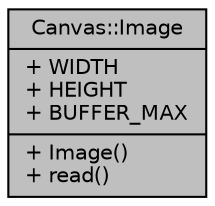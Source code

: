 digraph "Canvas::Image"
{
  edge [fontname="Helvetica",fontsize="10",labelfontname="Helvetica",labelfontsize="10"];
  node [fontname="Helvetica",fontsize="10",shape=record];
  Node1 [label="{Canvas::Image\n|+ WIDTH\l+ HEIGHT\l+ BUFFER_MAX\l|+ Image()\l+ read()\l}",height=0.2,width=0.4,color="black", fillcolor="grey75", style="filled", fontcolor="black"];
}
